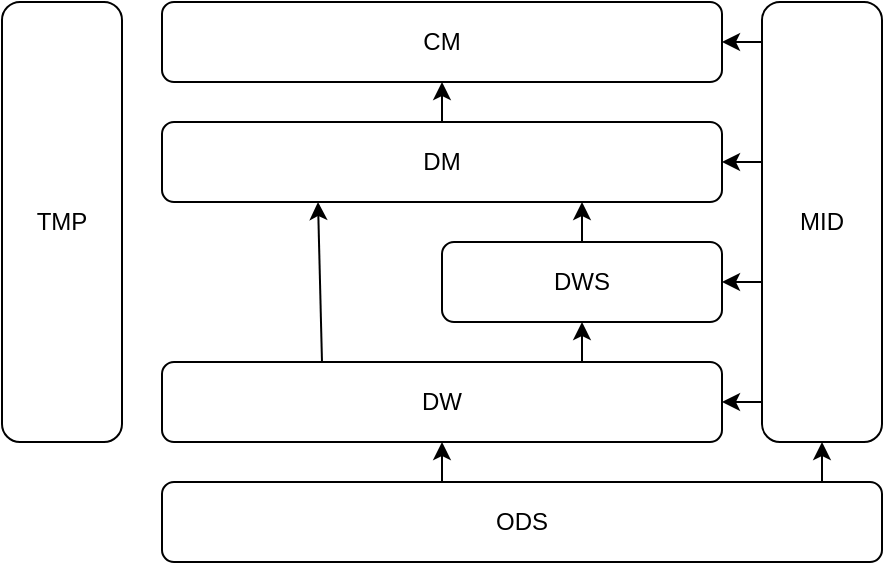 <mxfile version="12.3.3" type="github" pages="1"><diagram id="HnadALZuNrHTWb2hspdR" name="Page-1"><mxGraphModel dx="946" dy="551" grid="0" gridSize="10" guides="1" tooltips="1" connect="1" arrows="1" fold="1" page="1" pageScale="1" pageWidth="827" pageHeight="1169" math="0" shadow="0"><root><mxCell id="0"/><mxCell id="1" parent="0"/><mxCell id="aMSuyrUvauo1xaqV-vFX-2" value="&lt;div&gt;ODS&lt;/div&gt;" style="rounded=1;whiteSpace=wrap;html=1;" vertex="1" parent="1"><mxGeometry x="160" y="360" width="360" height="40" as="geometry"/></mxCell><mxCell id="aMSuyrUvauo1xaqV-vFX-3" value="DW" style="rounded=1;whiteSpace=wrap;html=1;" vertex="1" parent="1"><mxGeometry x="160" y="300" width="280" height="40" as="geometry"/></mxCell><mxCell id="aMSuyrUvauo1xaqV-vFX-4" value="DWS" style="rounded=1;whiteSpace=wrap;html=1;" vertex="1" parent="1"><mxGeometry x="300" y="240" width="140" height="40" as="geometry"/></mxCell><mxCell id="aMSuyrUvauo1xaqV-vFX-5" value="DM" style="rounded=1;whiteSpace=wrap;html=1;" vertex="1" parent="1"><mxGeometry x="160" y="180" width="280" height="40" as="geometry"/></mxCell><mxCell id="aMSuyrUvauo1xaqV-vFX-6" value="CM" style="rounded=1;whiteSpace=wrap;html=1;" vertex="1" parent="1"><mxGeometry x="160" y="120" width="280" height="40" as="geometry"/></mxCell><mxCell id="aMSuyrUvauo1xaqV-vFX-12" value="MID" style="rounded=1;whiteSpace=wrap;html=1;" vertex="1" parent="1"><mxGeometry x="460" y="120" width="60" height="220" as="geometry"/></mxCell><mxCell id="aMSuyrUvauo1xaqV-vFX-13" value="TMP" style="rounded=1;whiteSpace=wrap;html=1;" vertex="1" parent="1"><mxGeometry x="80" y="120" width="60" height="220" as="geometry"/></mxCell><mxCell id="aMSuyrUvauo1xaqV-vFX-36" value="" style="endArrow=classic;html=1;entryX=0.5;entryY=1;entryDx=0;entryDy=0;" edge="1" parent="1" target="aMSuyrUvauo1xaqV-vFX-12"><mxGeometry width="50" height="50" relative="1" as="geometry"><mxPoint x="490" y="360" as="sourcePoint"/><mxPoint x="540" y="310" as="targetPoint"/></mxGeometry></mxCell><mxCell id="aMSuyrUvauo1xaqV-vFX-37" value="" style="endArrow=classic;html=1;" edge="1" parent="1" target="aMSuyrUvauo1xaqV-vFX-3"><mxGeometry width="50" height="50" relative="1" as="geometry"><mxPoint x="300" y="360" as="sourcePoint"/><mxPoint x="350" y="310" as="targetPoint"/></mxGeometry></mxCell><mxCell id="aMSuyrUvauo1xaqV-vFX-38" value="" style="endArrow=classic;html=1;entryX=0.5;entryY=1;entryDx=0;entryDy=0;" edge="1" parent="1" target="aMSuyrUvauo1xaqV-vFX-4"><mxGeometry width="50" height="50" relative="1" as="geometry"><mxPoint x="370" y="300" as="sourcePoint"/><mxPoint x="420" y="250" as="targetPoint"/></mxGeometry></mxCell><mxCell id="aMSuyrUvauo1xaqV-vFX-39" value="" style="endArrow=classic;html=1;" edge="1" parent="1"><mxGeometry width="50" height="50" relative="1" as="geometry"><mxPoint x="240" y="300" as="sourcePoint"/><mxPoint x="238" y="220" as="targetPoint"/></mxGeometry></mxCell><mxCell id="aMSuyrUvauo1xaqV-vFX-40" value="" style="endArrow=classic;html=1;entryX=0.75;entryY=1;entryDx=0;entryDy=0;" edge="1" parent="1" target="aMSuyrUvauo1xaqV-vFX-5"><mxGeometry width="50" height="50" relative="1" as="geometry"><mxPoint x="370" y="240" as="sourcePoint"/><mxPoint x="420" y="190" as="targetPoint"/></mxGeometry></mxCell><mxCell id="aMSuyrUvauo1xaqV-vFX-41" value="" style="endArrow=classic;html=1;entryX=0.5;entryY=1;entryDx=0;entryDy=0;" edge="1" parent="1" target="aMSuyrUvauo1xaqV-vFX-6"><mxGeometry width="50" height="50" relative="1" as="geometry"><mxPoint x="300" y="180" as="sourcePoint"/><mxPoint x="350" y="130" as="targetPoint"/></mxGeometry></mxCell><mxCell id="aMSuyrUvauo1xaqV-vFX-42" value="" style="endArrow=classic;html=1;entryX=1;entryY=0.5;entryDx=0;entryDy=0;" edge="1" parent="1" target="aMSuyrUvauo1xaqV-vFX-6"><mxGeometry width="50" height="50" relative="1" as="geometry"><mxPoint x="460" y="140" as="sourcePoint"/><mxPoint x="510" y="90" as="targetPoint"/></mxGeometry></mxCell><mxCell id="aMSuyrUvauo1xaqV-vFX-43" value="" style="endArrow=classic;html=1;entryX=1;entryY=0.5;entryDx=0;entryDy=0;" edge="1" parent="1" target="aMSuyrUvauo1xaqV-vFX-5"><mxGeometry width="50" height="50" relative="1" as="geometry"><mxPoint x="460" y="200" as="sourcePoint"/><mxPoint x="510" y="150" as="targetPoint"/></mxGeometry></mxCell><mxCell id="aMSuyrUvauo1xaqV-vFX-44" value="" style="endArrow=classic;html=1;" edge="1" parent="1" target="aMSuyrUvauo1xaqV-vFX-4"><mxGeometry width="50" height="50" relative="1" as="geometry"><mxPoint x="460" y="260" as="sourcePoint"/><mxPoint x="510" y="210" as="targetPoint"/></mxGeometry></mxCell><mxCell id="aMSuyrUvauo1xaqV-vFX-45" value="" style="endArrow=classic;html=1;entryX=1;entryY=0.5;entryDx=0;entryDy=0;" edge="1" parent="1" target="aMSuyrUvauo1xaqV-vFX-3"><mxGeometry width="50" height="50" relative="1" as="geometry"><mxPoint x="460" y="320" as="sourcePoint"/><mxPoint x="510" y="270" as="targetPoint"/></mxGeometry></mxCell></root></mxGraphModel></diagram></mxfile>